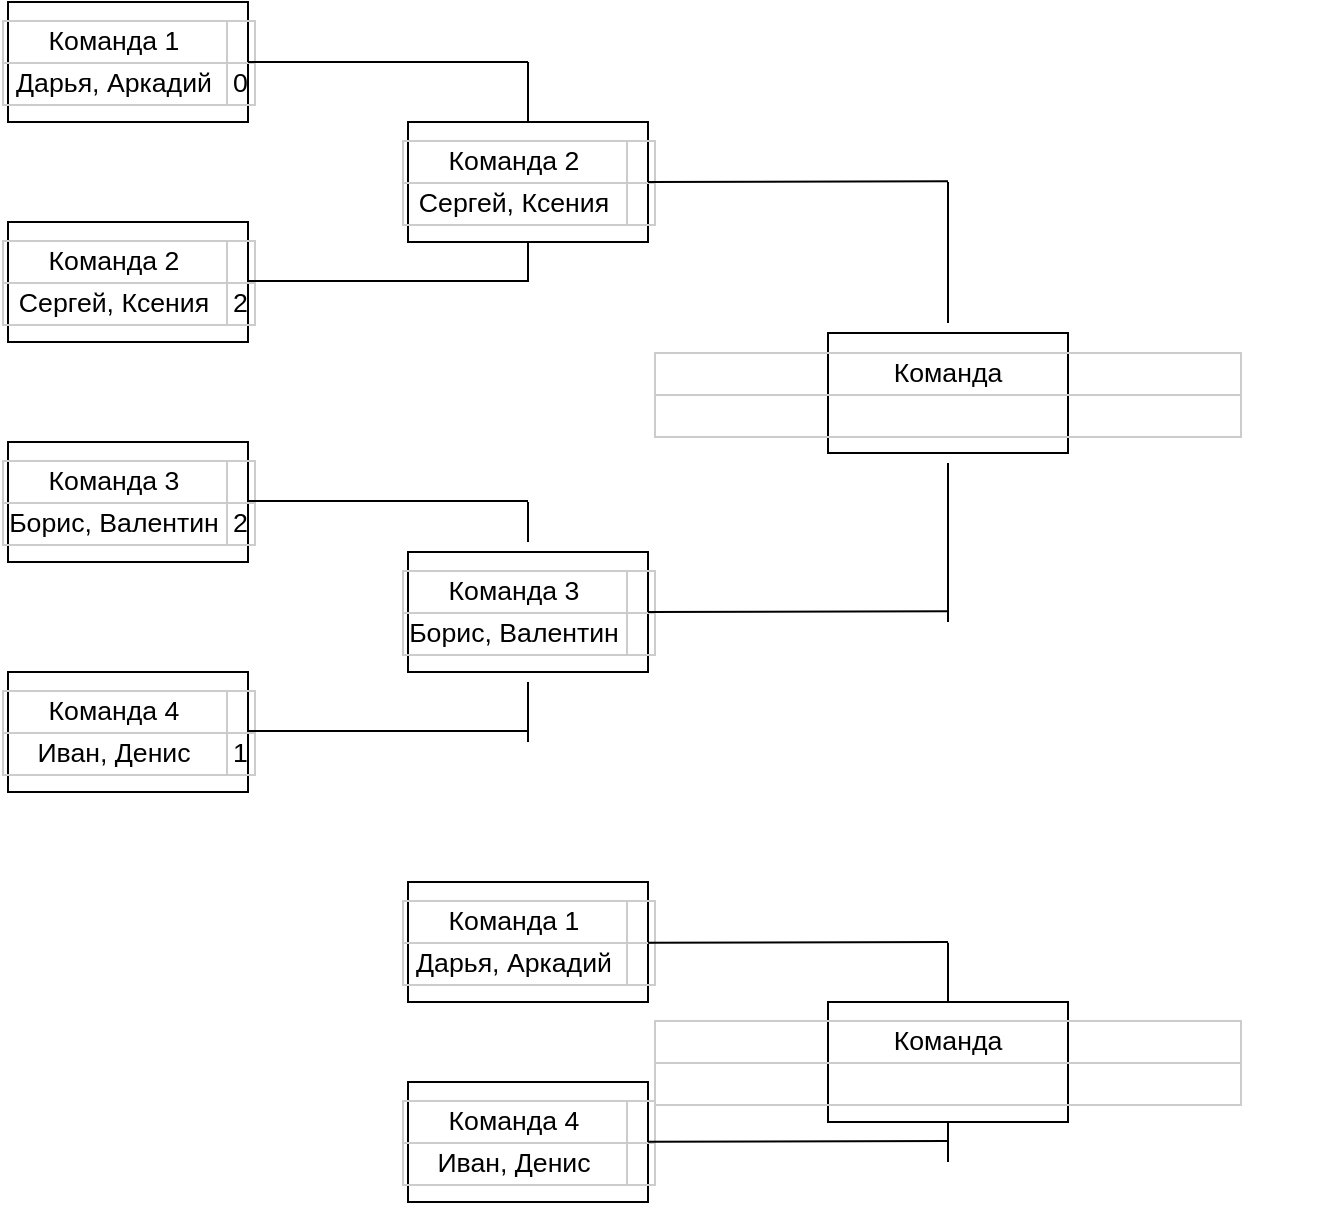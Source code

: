 <mxfile version="20.6.0" type="github">
  <diagram id="Yr7s-QWioUc8-iMmHpMV" name="Страница 1">
    <mxGraphModel dx="1673" dy="848" grid="1" gridSize="10" guides="1" tooltips="1" connect="1" arrows="1" fold="1" page="1" pageScale="1" pageWidth="827" pageHeight="1169" math="0" shadow="0">
      <root>
        <mxCell id="0" />
        <mxCell id="1" parent="0" />
        <mxCell id="2BTD2QdhYIqXiYjfE8cA-1" value="&lt;table style=&quot;table-layout:fixed;font-size:10pt;font-family:Arial;width:0px;border-collapse:collapse;border:none&quot; dir=&quot;ltr&quot; cellspacing=&quot;0&quot; cellpadding=&quot;0&quot; border=&quot;1&quot;&gt;&lt;colgroup&gt;&lt;col width=&quot;112&quot;&gt;&lt;col width=&quot;14&quot;&gt;&lt;/colgroup&gt;&lt;tbody&gt;&lt;tr style=&quot;height:21px;&quot;&gt;&lt;td data-sheets-value=&quot;{&amp;quot;1&amp;quot;:2,&amp;quot;2&amp;quot;:&amp;quot;Команда 1&amp;quot;}&quot; style=&quot;overflow:hidden;padding:2px 3px 2px 3px;vertical-align:bottom;&quot;&gt;Команда 1&lt;/td&gt;&lt;td style=&quot;overflow:hidden;padding:2px 3px 2px 3px;vertical-align:bottom;&quot;&gt;&lt;br&gt;&lt;/td&gt;&lt;/tr&gt;&lt;tr style=&quot;height:21px;&quot;&gt;&lt;td data-sheets-value=&quot;{&amp;quot;1&amp;quot;:2,&amp;quot;2&amp;quot;:&amp;quot;Дарья, Аркадий&amp;quot;}&quot; style=&quot;overflow:hidden;padding:2px 3px 2px 3px;vertical-align:bottom;&quot;&gt;Дарья, Аркадий&lt;/td&gt;&lt;td data-sheets-value=&quot;{&amp;quot;1&amp;quot;:3,&amp;quot;3&amp;quot;:0}&quot; style=&quot;overflow:hidden;padding:2px 3px 2px 3px;vertical-align:bottom;text-align:right;&quot;&gt;0&lt;/td&gt;&lt;/tr&gt;&lt;/tbody&gt;&lt;/table&gt;" style="rounded=0;whiteSpace=wrap;html=1;" vertex="1" parent="1">
          <mxGeometry x="230" y="250" width="120" height="60" as="geometry" />
        </mxCell>
        <mxCell id="2BTD2QdhYIqXiYjfE8cA-2" value="&lt;table style=&quot;table-layout:fixed;font-size:10pt;font-family:Arial;width:0px;border-collapse:collapse;border:none&quot; dir=&quot;ltr&quot; cellspacing=&quot;0&quot; cellpadding=&quot;0&quot; border=&quot;1&quot;&gt;&lt;colgroup&gt;&lt;col width=&quot;112&quot;&gt;&lt;col width=&quot;14&quot;&gt;&lt;/colgroup&gt;&lt;tbody&gt;&lt;tr style=&quot;height:21px;&quot;&gt;&lt;td data-sheets-value=&quot;{&amp;quot;1&amp;quot;:2,&amp;quot;2&amp;quot;:&amp;quot;Команда 2&amp;quot;}&quot; style=&quot;overflow:hidden;padding:2px 3px 2px 3px;vertical-align:bottom;&quot;&gt;Команда 2&lt;/td&gt;&lt;td style=&quot;overflow:hidden;padding:2px 3px 2px 3px;vertical-align:bottom;&quot;&gt;&lt;br&gt;&lt;/td&gt;&lt;/tr&gt;&lt;tr style=&quot;height:21px;&quot;&gt;&lt;td data-sheets-value=&quot;{&amp;quot;1&amp;quot;:2,&amp;quot;2&amp;quot;:&amp;quot;Сергей, Ксения&amp;quot;}&quot; style=&quot;overflow:hidden;padding:2px 3px 2px 3px;vertical-align:bottom;&quot;&gt;Сергей, Ксения&lt;/td&gt;&lt;td data-sheets-value=&quot;{&amp;quot;1&amp;quot;:3,&amp;quot;3&amp;quot;:2}&quot; style=&quot;overflow:hidden;padding:2px 3px 2px 3px;vertical-align:bottom;text-align:right;&quot;&gt;2&lt;/td&gt;&lt;/tr&gt;&lt;/tbody&gt;&lt;/table&gt;" style="rounded=0;whiteSpace=wrap;html=1;" vertex="1" parent="1">
          <mxGeometry x="230" y="360" width="120" height="60" as="geometry" />
        </mxCell>
        <mxCell id="2BTD2QdhYIqXiYjfE8cA-3" value="&lt;table style=&quot;table-layout:fixed;font-size:10pt;font-family:Arial;width:0px;border-collapse:collapse;border:none&quot; dir=&quot;ltr&quot; cellspacing=&quot;0&quot; cellpadding=&quot;0&quot; border=&quot;1&quot;&gt;&lt;colgroup&gt;&lt;col width=&quot;112&quot;&gt;&lt;col width=&quot;14&quot;&gt;&lt;/colgroup&gt;&lt;tbody&gt;&lt;tr style=&quot;height:21px;&quot;&gt;&lt;td data-sheets-value=&quot;{&amp;quot;1&amp;quot;:2,&amp;quot;2&amp;quot;:&amp;quot;Команда 3&amp;quot;}&quot; style=&quot;overflow:hidden;padding:2px 3px 2px 3px;vertical-align:bottom;&quot;&gt;Команда 3&lt;/td&gt;&lt;td style=&quot;overflow:hidden;padding:2px 3px 2px 3px;vertical-align:bottom;&quot;&gt;&lt;br&gt;&lt;/td&gt;&lt;/tr&gt;&lt;tr style=&quot;height:21px;&quot;&gt;&lt;td data-sheets-value=&quot;{&amp;quot;1&amp;quot;:2,&amp;quot;2&amp;quot;:&amp;quot;Борис, Валентин&amp;quot;}&quot; style=&quot;overflow:hidden;padding:2px 3px 2px 3px;vertical-align:bottom;&quot;&gt;Борис, Валентин&lt;/td&gt;&lt;td data-sheets-value=&quot;{&amp;quot;1&amp;quot;:3,&amp;quot;3&amp;quot;:2}&quot; style=&quot;overflow:hidden;padding:2px 3px 2px 3px;vertical-align:bottom;text-align:right;&quot;&gt;2&lt;/td&gt;&lt;/tr&gt;&lt;/tbody&gt;&lt;/table&gt;" style="rounded=0;whiteSpace=wrap;html=1;" vertex="1" parent="1">
          <mxGeometry x="230" y="470" width="120" height="60" as="geometry" />
        </mxCell>
        <mxCell id="2BTD2QdhYIqXiYjfE8cA-4" value="&lt;table style=&quot;table-layout:fixed;font-size:10pt;font-family:Arial;width:0px;border-collapse:collapse;border:none&quot; dir=&quot;ltr&quot; cellspacing=&quot;0&quot; cellpadding=&quot;0&quot; border=&quot;1&quot;&gt;&lt;colgroup&gt;&lt;col width=&quot;112&quot;&gt;&lt;col width=&quot;14&quot;&gt;&lt;/colgroup&gt;&lt;tbody&gt;&lt;tr style=&quot;height:21px;&quot;&gt;&lt;td data-sheets-value=&quot;{&amp;quot;1&amp;quot;:2,&amp;quot;2&amp;quot;:&amp;quot;Команда 4&amp;quot;}&quot; style=&quot;overflow:hidden;padding:2px 3px 2px 3px;vertical-align:bottom;&quot;&gt;Команда 4&lt;/td&gt;&lt;td style=&quot;overflow:hidden;padding:2px 3px 2px 3px;vertical-align:bottom;&quot;&gt;&lt;br&gt;&lt;/td&gt;&lt;/tr&gt;&lt;tr style=&quot;height:21px;&quot;&gt;&lt;td data-sheets-value=&quot;{&amp;quot;1&amp;quot;:2,&amp;quot;2&amp;quot;:&amp;quot;Иван, Денис&amp;quot;}&quot; style=&quot;overflow:hidden;padding:2px 3px 2px 3px;vertical-align:bottom;&quot;&gt;Иван, Денис&lt;/td&gt;&lt;td data-sheets-value=&quot;{&amp;quot;1&amp;quot;:3,&amp;quot;3&amp;quot;:1}&quot; style=&quot;overflow:hidden;padding:2px 3px 2px 3px;vertical-align:bottom;text-align:right;&quot;&gt;1&lt;/td&gt;&lt;/tr&gt;&lt;/tbody&gt;&lt;/table&gt;" style="rounded=0;whiteSpace=wrap;html=1;" vertex="1" parent="1">
          <mxGeometry x="230" y="585" width="120" height="60" as="geometry" />
        </mxCell>
        <mxCell id="2BTD2QdhYIqXiYjfE8cA-5" value="" style="endArrow=none;html=1;rounded=0;exitX=1;exitY=0.5;exitDx=0;exitDy=0;" edge="1" parent="1" source="2BTD2QdhYIqXiYjfE8cA-1">
          <mxGeometry width="50" height="50" relative="1" as="geometry">
            <mxPoint x="450" y="280" as="sourcePoint" />
            <mxPoint x="490" y="280" as="targetPoint" />
          </mxGeometry>
        </mxCell>
        <mxCell id="2BTD2QdhYIqXiYjfE8cA-6" value="" style="endArrow=none;html=1;rounded=0;exitX=1;exitY=0.5;exitDx=0;exitDy=0;" edge="1" parent="1">
          <mxGeometry width="50" height="50" relative="1" as="geometry">
            <mxPoint x="350" y="614.5" as="sourcePoint" />
            <mxPoint x="490" y="614.5" as="targetPoint" />
          </mxGeometry>
        </mxCell>
        <mxCell id="2BTD2QdhYIqXiYjfE8cA-7" value="" style="endArrow=none;html=1;rounded=0;exitX=1;exitY=0.5;exitDx=0;exitDy=0;" edge="1" parent="1">
          <mxGeometry width="50" height="50" relative="1" as="geometry">
            <mxPoint x="350" y="499.5" as="sourcePoint" />
            <mxPoint x="490" y="499.5" as="targetPoint" />
          </mxGeometry>
        </mxCell>
        <mxCell id="2BTD2QdhYIqXiYjfE8cA-8" value="" style="endArrow=none;html=1;rounded=0;exitX=1;exitY=0.5;exitDx=0;exitDy=0;" edge="1" parent="1">
          <mxGeometry width="50" height="50" relative="1" as="geometry">
            <mxPoint x="350" y="389.5" as="sourcePoint" />
            <mxPoint x="490" y="389.5" as="targetPoint" />
          </mxGeometry>
        </mxCell>
        <mxCell id="2BTD2QdhYIqXiYjfE8cA-9" value="&lt;table style=&quot;table-layout:fixed;font-size:10pt;font-family:Arial;width:0px;border-collapse:collapse;border:none&quot; dir=&quot;ltr&quot; cellspacing=&quot;0&quot; cellpadding=&quot;0&quot; border=&quot;1&quot;&gt;&lt;colgroup&gt;&lt;col width=&quot;112&quot;&gt;&lt;col width=&quot;14&quot;&gt;&lt;/colgroup&gt;&lt;tbody&gt;&lt;tr style=&quot;height:21px;&quot;&gt;&lt;td data-sheets-value=&quot;{&amp;quot;1&amp;quot;:2,&amp;quot;2&amp;quot;:&amp;quot;Команда 2&amp;quot;}&quot; style=&quot;overflow:hidden;padding:2px 3px 2px 3px;vertical-align:bottom;&quot;&gt;Команда 2&lt;/td&gt;&lt;td style=&quot;overflow:hidden;padding:2px 3px 2px 3px;vertical-align:bottom;&quot;&gt;&lt;br&gt;&lt;/td&gt;&lt;/tr&gt;&lt;tr style=&quot;height:21px;&quot;&gt;&lt;td data-sheets-value=&quot;{&amp;quot;1&amp;quot;:2,&amp;quot;2&amp;quot;:&amp;quot;Сергей, Ксения&amp;quot;}&quot; style=&quot;overflow:hidden;padding:2px 3px 2px 3px;vertical-align:bottom;&quot;&gt;Сергей, Ксения&lt;/td&gt;&lt;td data-sheets-value=&quot;{&amp;quot;1&amp;quot;:3,&amp;quot;3&amp;quot;:2}&quot; style=&quot;overflow:hidden;padding:2px 3px 2px 3px;vertical-align:bottom;text-align:right;&quot;&gt;&lt;br&gt;&lt;/td&gt;&lt;/tr&gt;&lt;/tbody&gt;&lt;/table&gt;" style="rounded=0;whiteSpace=wrap;html=1;" vertex="1" parent="1">
          <mxGeometry x="430" y="310" width="120" height="60" as="geometry" />
        </mxCell>
        <mxCell id="2BTD2QdhYIqXiYjfE8cA-10" value="&lt;table style=&quot;table-layout:fixed;font-size:10pt;font-family:Arial;width:0px;border-collapse:collapse;border:none&quot; dir=&quot;ltr&quot; cellspacing=&quot;0&quot; cellpadding=&quot;0&quot; border=&quot;1&quot;&gt;&lt;colgroup&gt;&lt;col width=&quot;112&quot;&gt;&lt;col width=&quot;14&quot;&gt;&lt;/colgroup&gt;&lt;tbody&gt;&lt;tr style=&quot;height:21px;&quot;&gt;&lt;td data-sheets-value=&quot;{&amp;quot;1&amp;quot;:2,&amp;quot;2&amp;quot;:&amp;quot;Команда 3&amp;quot;}&quot; style=&quot;overflow:hidden;padding:2px 3px 2px 3px;vertical-align:bottom;&quot;&gt;Команда 3&lt;/td&gt;&lt;td style=&quot;overflow:hidden;padding:2px 3px 2px 3px;vertical-align:bottom;&quot;&gt;&lt;br&gt;&lt;/td&gt;&lt;/tr&gt;&lt;tr style=&quot;height:21px;&quot;&gt;&lt;td data-sheets-value=&quot;{&amp;quot;1&amp;quot;:2,&amp;quot;2&amp;quot;:&amp;quot;Борис, Валентин&amp;quot;}&quot; style=&quot;overflow:hidden;padding:2px 3px 2px 3px;vertical-align:bottom;&quot;&gt;Борис, Валентин&lt;/td&gt;&lt;td data-sheets-value=&quot;{&amp;quot;1&amp;quot;:3,&amp;quot;3&amp;quot;:2}&quot; style=&quot;overflow:hidden;padding:2px 3px 2px 3px;vertical-align:bottom;text-align:right;&quot;&gt;&lt;br&gt;&lt;/td&gt;&lt;/tr&gt;&lt;/tbody&gt;&lt;/table&gt;" style="rounded=0;whiteSpace=wrap;html=1;" vertex="1" parent="1">
          <mxGeometry x="430" y="525" width="120" height="60" as="geometry" />
        </mxCell>
        <mxCell id="2BTD2QdhYIqXiYjfE8cA-11" value="" style="endArrow=none;html=1;rounded=0;entryX=0.5;entryY=1;entryDx=0;entryDy=0;" edge="1" parent="1" target="2BTD2QdhYIqXiYjfE8cA-9">
          <mxGeometry width="50" height="50" relative="1" as="geometry">
            <mxPoint x="490" y="390" as="sourcePoint" />
            <mxPoint x="520" y="440" as="targetPoint" />
          </mxGeometry>
        </mxCell>
        <mxCell id="2BTD2QdhYIqXiYjfE8cA-14" value="" style="endArrow=none;html=1;rounded=0;exitX=0.5;exitY=0;exitDx=0;exitDy=0;" edge="1" parent="1" source="2BTD2QdhYIqXiYjfE8cA-9">
          <mxGeometry width="50" height="50" relative="1" as="geometry">
            <mxPoint x="470" y="490" as="sourcePoint" />
            <mxPoint x="490" y="280" as="targetPoint" />
          </mxGeometry>
        </mxCell>
        <mxCell id="2BTD2QdhYIqXiYjfE8cA-15" value="" style="endArrow=none;html=1;rounded=0;" edge="1" parent="1">
          <mxGeometry width="50" height="50" relative="1" as="geometry">
            <mxPoint x="490" y="500" as="sourcePoint" />
            <mxPoint x="490" y="520" as="targetPoint" />
          </mxGeometry>
        </mxCell>
        <mxCell id="2BTD2QdhYIqXiYjfE8cA-19" value="" style="endArrow=none;html=1;rounded=0;" edge="1" parent="1">
          <mxGeometry width="50" height="50" relative="1" as="geometry">
            <mxPoint x="490" y="620" as="sourcePoint" />
            <mxPoint x="490" y="590" as="targetPoint" />
          </mxGeometry>
        </mxCell>
        <mxCell id="2BTD2QdhYIqXiYjfE8cA-22" value="" style="endArrow=none;html=1;rounded=0;exitX=1;exitY=0.5;exitDx=0;exitDy=0;" edge="1" parent="1" source="2BTD2QdhYIqXiYjfE8cA-10">
          <mxGeometry width="50" height="50" relative="1" as="geometry">
            <mxPoint x="560" y="554.58" as="sourcePoint" />
            <mxPoint x="700" y="554.58" as="targetPoint" />
          </mxGeometry>
        </mxCell>
        <mxCell id="2BTD2QdhYIqXiYjfE8cA-23" value="" style="endArrow=none;html=1;rounded=0;exitX=1;exitY=0.5;exitDx=0;exitDy=0;" edge="1" parent="1" source="2BTD2QdhYIqXiYjfE8cA-9">
          <mxGeometry width="50" height="50" relative="1" as="geometry">
            <mxPoint x="560" y="339.58" as="sourcePoint" />
            <mxPoint x="700" y="339.58" as="targetPoint" />
          </mxGeometry>
        </mxCell>
        <mxCell id="2BTD2QdhYIqXiYjfE8cA-24" value="&lt;table style=&quot;table-layout:fixed;font-size:10pt;font-family:Arial;width:0px;border-collapse:collapse;border:none&quot; dir=&quot;ltr&quot; cellspacing=&quot;0&quot; cellpadding=&quot;0&quot; border=&quot;1&quot;&gt;&lt;colgroup&gt;&lt;col width=&quot;293&quot;&gt;&lt;/colgroup&gt;&lt;tbody&gt;&lt;tr style=&quot;height:21px;&quot;&gt;&lt;td data-sheets-value=&quot;{&amp;quot;1&amp;quot;:2,&amp;quot;2&amp;quot;:&amp;quot;Команда 2&amp;quot;}&quot; style=&quot;overflow:hidden;padding:2px 3px 2px 3px;vertical-align:bottom;&quot;&gt;Команда &lt;br&gt;&lt;/td&gt;&lt;/tr&gt;&lt;tr style=&quot;height:21px;&quot;&gt;&lt;td data-sheets-value=&quot;{&amp;quot;1&amp;quot;:2,&amp;quot;2&amp;quot;:&amp;quot;Сергей, Ксения&amp;quot;}&quot; style=&quot;overflow:hidden;padding:2px 3px 2px 3px;vertical-align:bottom;&quot;&gt;&lt;br&gt;&lt;/td&gt;&lt;/tr&gt;&lt;/tbody&gt;&lt;/table&gt;&lt;style type=&quot;text/css&quot;&gt;td {border: 1px solid #cccccc;}br {mso-data-placement:same-cell;}&lt;/style&gt;" style="rounded=0;whiteSpace=wrap;html=1;" vertex="1" parent="1">
          <mxGeometry x="640" y="415.5" width="120" height="60" as="geometry" />
        </mxCell>
        <mxCell id="2BTD2QdhYIqXiYjfE8cA-25" value="" style="endArrow=none;html=1;rounded=0;" edge="1" parent="1">
          <mxGeometry width="50" height="50" relative="1" as="geometry">
            <mxPoint x="700" y="340" as="sourcePoint" />
            <mxPoint x="700" y="410.5" as="targetPoint" />
          </mxGeometry>
        </mxCell>
        <mxCell id="2BTD2QdhYIqXiYjfE8cA-26" value="" style="endArrow=none;html=1;rounded=0;" edge="1" parent="1">
          <mxGeometry width="50" height="50" relative="1" as="geometry">
            <mxPoint x="700" y="560" as="sourcePoint" />
            <mxPoint x="700" y="480.5" as="targetPoint" />
          </mxGeometry>
        </mxCell>
        <mxCell id="2BTD2QdhYIqXiYjfE8cA-27" value="&amp;nbsp;" style="text;whiteSpace=wrap;html=1;" vertex="1" parent="1">
          <mxGeometry x="850" y="290" width="40" height="40" as="geometry" />
        </mxCell>
        <mxCell id="2BTD2QdhYIqXiYjfE8cA-28" value="&lt;table style=&quot;table-layout:fixed;font-size:10pt;font-family:Arial;width:0px;border-collapse:collapse;border:none&quot; dir=&quot;ltr&quot; cellspacing=&quot;0&quot; cellpadding=&quot;0&quot; border=&quot;1&quot;&gt;&lt;colgroup&gt;&lt;col width=&quot;112&quot;&gt;&lt;col width=&quot;14&quot;&gt;&lt;/colgroup&gt;&lt;tbody&gt;&lt;tr style=&quot;height:21px;&quot;&gt;&lt;td data-sheets-value=&quot;{&amp;quot;1&amp;quot;:2,&amp;quot;2&amp;quot;:&amp;quot;Команда 1&amp;quot;}&quot; style=&quot;overflow:hidden;padding:2px 3px 2px 3px;vertical-align:bottom;&quot;&gt;Команда 1&lt;/td&gt;&lt;td style=&quot;overflow:hidden;padding:2px 3px 2px 3px;vertical-align:bottom;&quot;&gt;&lt;br&gt;&lt;/td&gt;&lt;/tr&gt;&lt;tr style=&quot;height:21px;&quot;&gt;&lt;td data-sheets-value=&quot;{&amp;quot;1&amp;quot;:2,&amp;quot;2&amp;quot;:&amp;quot;Дарья, Аркадий&amp;quot;}&quot; style=&quot;overflow:hidden;padding:2px 3px 2px 3px;vertical-align:bottom;&quot;&gt;Дарья, Аркадий&lt;/td&gt;&lt;td data-sheets-value=&quot;{&amp;quot;1&amp;quot;:3,&amp;quot;3&amp;quot;:0}&quot; style=&quot;overflow:hidden;padding:2px 3px 2px 3px;vertical-align:bottom;text-align:right;&quot;&gt;&lt;br&gt;&lt;/td&gt;&lt;/tr&gt;&lt;/tbody&gt;&lt;/table&gt;" style="rounded=0;whiteSpace=wrap;html=1;" vertex="1" parent="1">
          <mxGeometry x="430" y="690" width="120" height="60" as="geometry" />
        </mxCell>
        <mxCell id="2BTD2QdhYIqXiYjfE8cA-29" value="&lt;table style=&quot;table-layout:fixed;font-size:10pt;font-family:Arial;width:0px;border-collapse:collapse;border:none&quot; dir=&quot;ltr&quot; cellspacing=&quot;0&quot; cellpadding=&quot;0&quot; border=&quot;1&quot;&gt;&lt;colgroup&gt;&lt;col width=&quot;112&quot;&gt;&lt;col width=&quot;14&quot;&gt;&lt;/colgroup&gt;&lt;tbody&gt;&lt;tr style=&quot;height:21px;&quot;&gt;&lt;td data-sheets-value=&quot;{&amp;quot;1&amp;quot;:2,&amp;quot;2&amp;quot;:&amp;quot;Команда 4&amp;quot;}&quot; style=&quot;overflow:hidden;padding:2px 3px 2px 3px;vertical-align:bottom;&quot;&gt;Команда 4&lt;/td&gt;&lt;td style=&quot;overflow:hidden;padding:2px 3px 2px 3px;vertical-align:bottom;&quot;&gt;&lt;br&gt;&lt;/td&gt;&lt;/tr&gt;&lt;tr style=&quot;height:21px;&quot;&gt;&lt;td data-sheets-value=&quot;{&amp;quot;1&amp;quot;:2,&amp;quot;2&amp;quot;:&amp;quot;Иван, Денис&amp;quot;}&quot; style=&quot;overflow:hidden;padding:2px 3px 2px 3px;vertical-align:bottom;&quot;&gt;Иван, Денис&lt;/td&gt;&lt;td data-sheets-value=&quot;{&amp;quot;1&amp;quot;:3,&amp;quot;3&amp;quot;:1}&quot; style=&quot;overflow:hidden;padding:2px 3px 2px 3px;vertical-align:bottom;text-align:right;&quot;&gt;&lt;br&gt;&lt;/td&gt;&lt;/tr&gt;&lt;/tbody&gt;&lt;/table&gt;" style="rounded=0;whiteSpace=wrap;html=1;" vertex="1" parent="1">
          <mxGeometry x="430" y="790" width="120" height="60" as="geometry" />
        </mxCell>
        <mxCell id="2BTD2QdhYIqXiYjfE8cA-30" value="" style="endArrow=none;html=1;rounded=0;exitX=1;exitY=0.5;exitDx=0;exitDy=0;" edge="1" parent="1">
          <mxGeometry width="50" height="50" relative="1" as="geometry">
            <mxPoint x="550" y="819.92" as="sourcePoint" />
            <mxPoint x="700" y="819.5" as="targetPoint" />
          </mxGeometry>
        </mxCell>
        <mxCell id="2BTD2QdhYIqXiYjfE8cA-31" value="" style="endArrow=none;html=1;rounded=0;exitX=1;exitY=0.5;exitDx=0;exitDy=0;" edge="1" parent="1">
          <mxGeometry width="50" height="50" relative="1" as="geometry">
            <mxPoint x="550" y="720.42" as="sourcePoint" />
            <mxPoint x="700" y="720" as="targetPoint" />
          </mxGeometry>
        </mxCell>
        <mxCell id="2BTD2QdhYIqXiYjfE8cA-32" value="&lt;table style=&quot;table-layout:fixed;font-size:10pt;font-family:Arial;width:0px;border-collapse:collapse;border:none&quot; dir=&quot;ltr&quot; cellspacing=&quot;0&quot; cellpadding=&quot;0&quot; border=&quot;1&quot;&gt;&lt;colgroup&gt;&lt;col width=&quot;293&quot;&gt;&lt;/colgroup&gt;&lt;tbody&gt;&lt;tr style=&quot;height:21px;&quot;&gt;&lt;td data-sheets-value=&quot;{&amp;quot;1&amp;quot;:2,&amp;quot;2&amp;quot;:&amp;quot;Команда 2&amp;quot;}&quot; style=&quot;overflow:hidden;padding:2px 3px 2px 3px;vertical-align:bottom;&quot;&gt;Команда &lt;br&gt;&lt;/td&gt;&lt;/tr&gt;&lt;tr style=&quot;height:21px;&quot;&gt;&lt;td data-sheets-value=&quot;{&amp;quot;1&amp;quot;:2,&amp;quot;2&amp;quot;:&amp;quot;Сергей, Ксения&amp;quot;}&quot; style=&quot;overflow:hidden;padding:2px 3px 2px 3px;vertical-align:bottom;&quot;&gt;&lt;br&gt;&lt;/td&gt;&lt;/tr&gt;&lt;/tbody&gt;&lt;/table&gt;&lt;style type=&quot;text/css&quot;&gt;td {border: 1px solid #cccccc;}br {mso-data-placement:same-cell;}&lt;/style&gt;" style="rounded=0;whiteSpace=wrap;html=1;" vertex="1" parent="1">
          <mxGeometry x="640" y="750.0" width="120" height="60" as="geometry" />
        </mxCell>
        <mxCell id="2BTD2QdhYIqXiYjfE8cA-33" value="" style="endArrow=none;html=1;rounded=0;" edge="1" parent="1">
          <mxGeometry width="50" height="50" relative="1" as="geometry">
            <mxPoint x="700" y="720.42" as="sourcePoint" />
            <mxPoint x="700" y="750" as="targetPoint" />
          </mxGeometry>
        </mxCell>
        <mxCell id="2BTD2QdhYIqXiYjfE8cA-34" value="" style="endArrow=none;html=1;rounded=0;entryX=0.5;entryY=1;entryDx=0;entryDy=0;" edge="1" parent="1" target="2BTD2QdhYIqXiYjfE8cA-32">
          <mxGeometry width="50" height="50" relative="1" as="geometry">
            <mxPoint x="700" y="830" as="sourcePoint" />
            <mxPoint x="700" y="860.92" as="targetPoint" />
          </mxGeometry>
        </mxCell>
      </root>
    </mxGraphModel>
  </diagram>
</mxfile>
